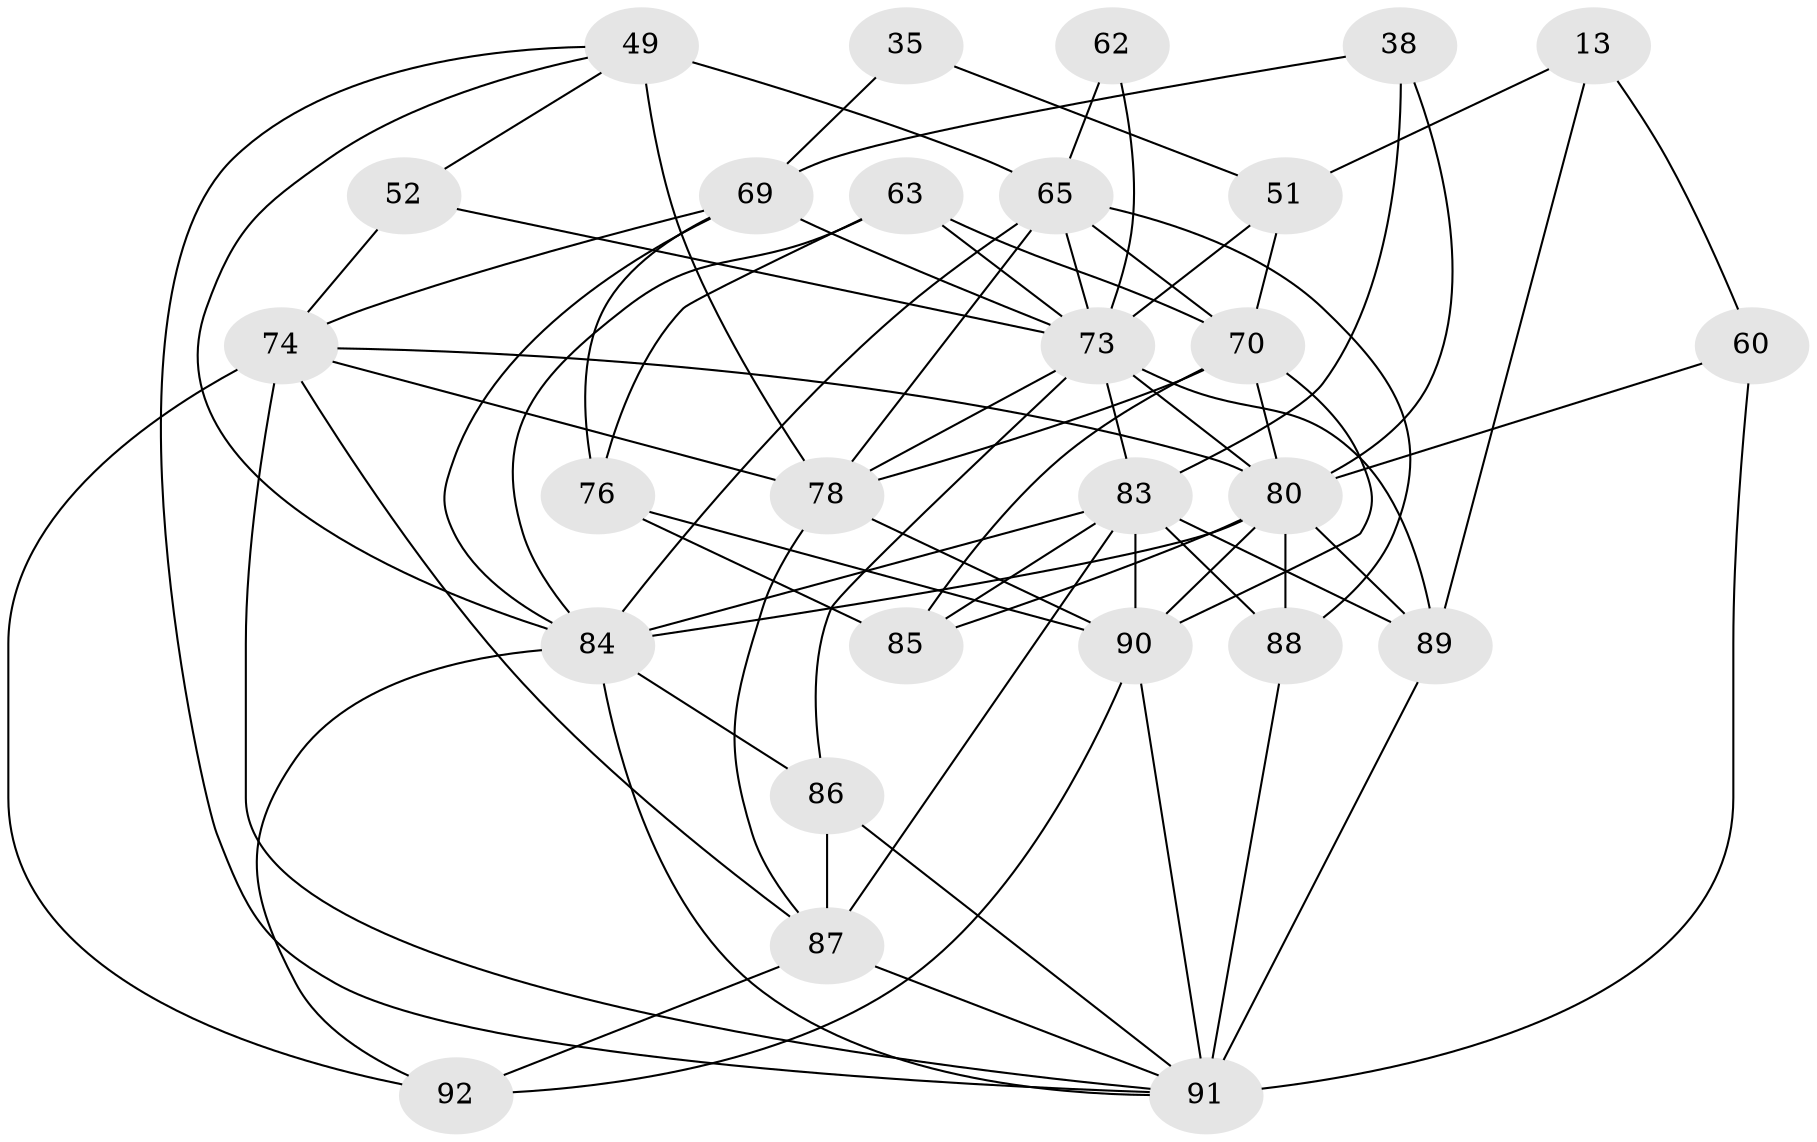 // original degree distribution, {4: 1.0}
// Generated by graph-tools (version 1.1) at 2025/03/03/04/25 22:03:18]
// undirected, 27 vertices, 74 edges
graph export_dot {
graph [start="1"]
  node [color=gray90,style=filled];
  13;
  35;
  38 [super="+30+37"];
  49 [super="+4+7"];
  51 [super="+6"];
  52;
  60;
  62;
  63 [super="+58"];
  65 [super="+22+56"];
  69 [super="+25+61"];
  70 [super="+12+57+46"];
  73 [super="+19+50+53"];
  74 [super="+48"];
  76 [super="+59"];
  78 [super="+67+42"];
  80 [super="+23+54+79+55"];
  83 [super="+1+10+64+75"];
  84 [super="+71"];
  85 [super="+24"];
  86 [super="+81"];
  87 [super="+77+45"];
  88 [super="+43"];
  89 [super="+3+11"];
  90 [super="+82+40"];
  91 [super="+17+18+72"];
  92;
  13 -- 89;
  13 -- 60;
  13 -- 51 [weight=2];
  35 -- 51 [weight=2];
  35 -- 69 [weight=2];
  38 -- 83 [weight=3];
  38 -- 69 [weight=2];
  38 -- 80 [weight=3];
  49 -- 65;
  49 -- 52;
  49 -- 91;
  49 -- 78 [weight=4];
  49 -- 84;
  51 -- 70;
  51 -- 73;
  52 -- 73;
  52 -- 74 [weight=2];
  60 -- 91 [weight=2];
  60 -- 80;
  62 -- 65 [weight=2];
  62 -- 73 [weight=2];
  63 -- 73 [weight=2];
  63 -- 70 [weight=2];
  63 -- 76;
  63 -- 84;
  65 -- 70 [weight=2];
  65 -- 88 [weight=2];
  65 -- 78 [weight=2];
  65 -- 73 [weight=2];
  65 -- 84;
  69 -- 74;
  69 -- 76;
  69 -- 84;
  69 -- 73;
  70 -- 85;
  70 -- 78;
  70 -- 80 [weight=2];
  70 -- 90;
  73 -- 80 [weight=3];
  73 -- 83 [weight=2];
  73 -- 78;
  73 -- 86;
  73 -- 89 [weight=2];
  74 -- 91;
  74 -- 87;
  74 -- 80;
  74 -- 92;
  74 -- 78;
  76 -- 85 [weight=2];
  76 -- 90 [weight=2];
  78 -- 87 [weight=2];
  78 -- 90;
  80 -- 88;
  80 -- 90 [weight=2];
  80 -- 85;
  80 -- 89;
  80 -- 84;
  83 -- 85 [weight=2];
  83 -- 84 [weight=2];
  83 -- 89 [weight=2];
  83 -- 90 [weight=3];
  83 -- 87 [weight=3];
  83 -- 88;
  84 -- 86 [weight=3];
  84 -- 91;
  84 -- 92;
  86 -- 91 [weight=2];
  86 -- 87 [weight=2];
  87 -- 92;
  87 -- 91;
  88 -- 91 [weight=2];
  89 -- 91 [weight=2];
  90 -- 91 [weight=2];
  90 -- 92;
}
